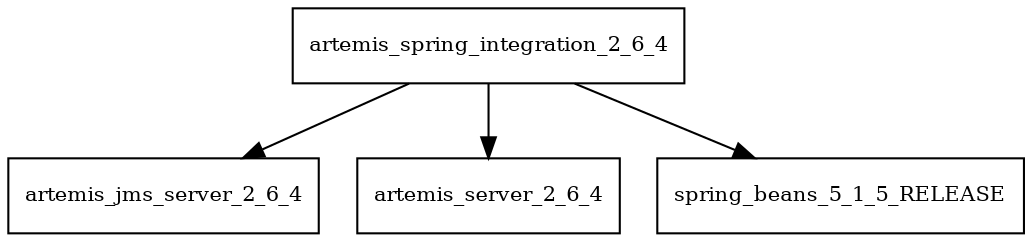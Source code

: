 digraph artemis_spring_integration_2_6_4_dependencies {
  node [shape = box, fontsize=10.0];
  artemis_spring_integration_2_6_4 -> artemis_jms_server_2_6_4;
  artemis_spring_integration_2_6_4 -> artemis_server_2_6_4;
  artemis_spring_integration_2_6_4 -> spring_beans_5_1_5_RELEASE;
}
